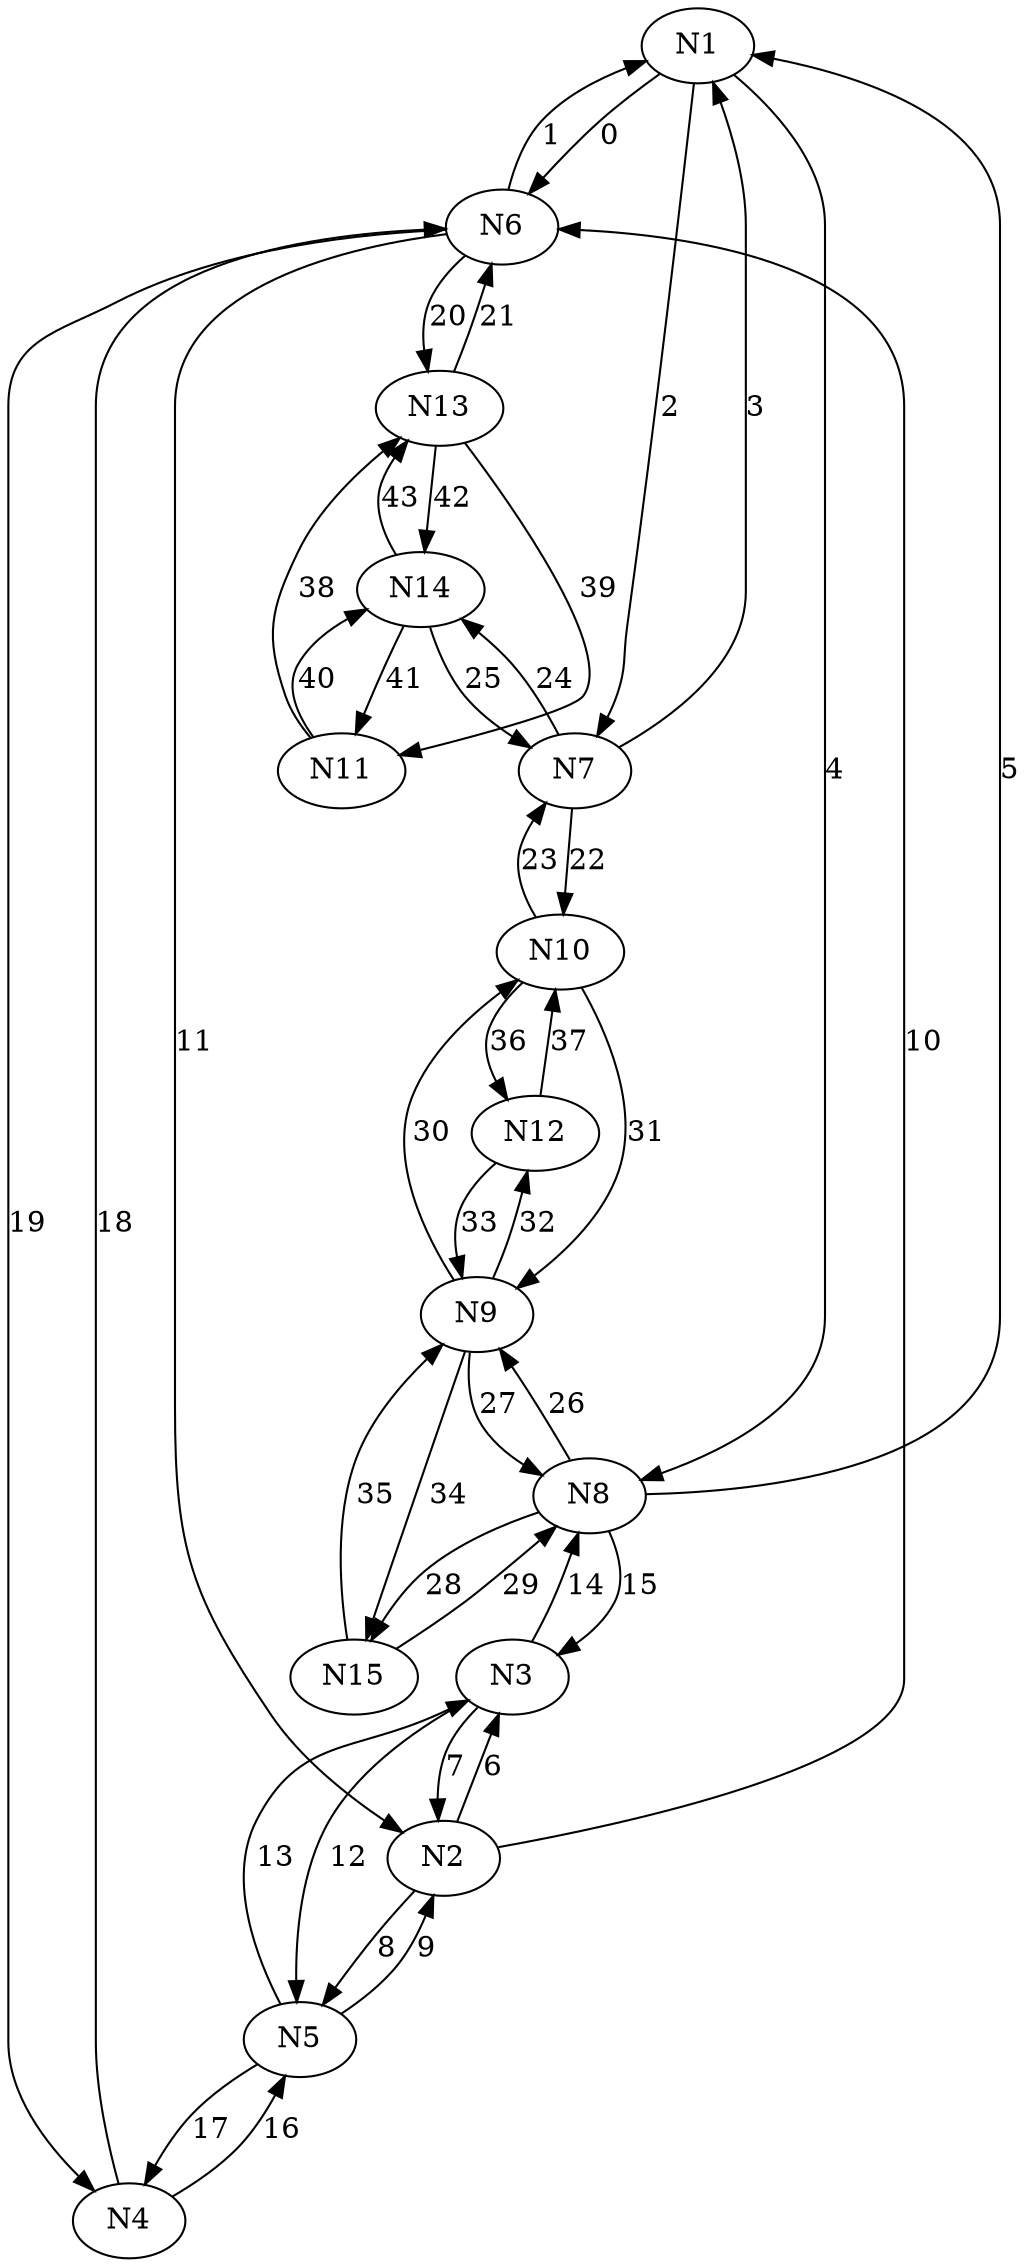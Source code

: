 strict digraph  {
N1 [LabelGraphics="{'fontSize': 20}", cpu=10, graphics="{'x': 223.25, 'y': 214.4, 'h': 20, 'w': 60, 'fill': '#cccccc', 'outline': '#000000', 'type': 'ellipse'}"];
N2 [LabelGraphics="{'fontSize': 20}", cpu=15, graphics="{'x': 388.47, 'y': 260.62, 'h': 20, 'w': 60, 'fill': '#cccccc', 'outline': '#000000', 'type': 'ellipse'}"];
N3 [LabelGraphics="{'fontSize': 20}", cpu=15, graphics="{'x': 452.4, 'y': 232.1, 'h': 20, 'w': 60, 'fill': '#cccccc', 'outline': '#000000', 'type': 'ellipse'}"];
N4 [LabelGraphics="{'fontSize': 20}", cpu=3, graphics="{'x': 263.57, 'y': 416.01, 'h': 20, 'w': 60, 'fill': '#cccccc', 'outline': '#000000', 'type': 'ellipse'}"];
N5 [LabelGraphics="{'fontSize': 20}", cpu=4, graphics="{'x': 396.34, 'y': 427.81, 'h': 20, 'w': 60, 'fill': '#cccccc', 'outline': '#000000', 'type': 'ellipse'}"];
N6 [LabelGraphics="{'fontSize': 20}", cpu=14, graphics="{'x': 278.32, 'y': 309.8, 'h': 20, 'w': 60, 'fill': '#cccccc', 'outline': '#000000', 'type': 'ellipse'}"];
N7 [LabelGraphics="{'fontSize': 20}", cpu=16, graphics="{'x': 126.87, 'y': 140.64, 'h': 20, 'w': 60, 'fill': '#cccccc', 'outline': '#000000', 'type': 'ellipse'}"];
N8 [LabelGraphics="{'fontSize': 20}", cpu=16, graphics="{'x': 322.58, 'y': 165.22, 'h': 20, 'w': 60, 'fill': '#cccccc', 'outline': '#000000', 'type': 'ellipse'}"];
N9 [LabelGraphics="{'fontSize': 20}", cpu=14, graphics="{'x': 257.67, 'y': 111.13, 'h': 20, 'w': 60, 'fill': '#cccccc', 'outline': '#000000', 'type': 'ellipse'}"];
N10 [LabelGraphics="{'fontSize': 20}", cpu=9, graphics="{'x': 89.5, 'y': 61.96, 'h': 20, 'w': 60, 'fill': '#cccccc', 'outline': '#000000', 'type': 'ellipse'}"];
N11 [LabelGraphics="{'fontSize': 20}", cpu=3, graphics="{'x': 0.0, 'y': 328.48, 'h': 20, 'w': 60, 'fill': '#cccccc', 'outline': '#000000', 'type': 'ellipse'}"];
N12 [LabelGraphics="{'fontSize': 20}", cpu=5, graphics="{'x': 193.75, 'y': 0.0, 'h': 20, 'w': 60, 'fill': '#cccccc', 'outline': '#000000', 'type': 'ellipse'}"];
N13 [LabelGraphics="{'fontSize': 20}", cpu=6, graphics="{'x': 157.36, 'y': 400.28, 'h': 20, 'w': 60, 'fill': '#cccccc', 'outline': '#000000', 'type': 'ellipse'}"];
N14 [LabelGraphics="{'fontSize': 20}", cpu=6, graphics="{'x': 40.32, 'y': 243.9, 'h': 20, 'w': 60, 'fill': '#cccccc', 'outline': '#000000', 'type': 'ellipse'}"];
N15 [LabelGraphics="{'fontSize': 20}", cpu=5, graphics="{'x': 400.28, 'y': 34.42, 'h': 20, 'w': 60, 'fill': '#cccccc', 'outline': '#000000', 'type': 'ellipse'}"];
N1 -> N6  [delay=5, graphics="{'fill': '#000000', 'width': 1, 'style': 'standard'}", id=0, label=0, maxRate=10, max_rate=10];
N1 -> N7  [delay=4, graphics="{'fill': '#000000', 'width': 1, 'style': 'standard'}", id=2, label=2, maxRate=5, max_rate=5];
N1 -> N8  [delay=2, graphics="{'fill': '#000000', 'width': 1, 'style': 'standard'}", id=4, label=4, maxRate=16, max_rate=16];
N2 -> N3  [delay=4, graphics="{'fill': '#000000', 'width': 1, 'style': 'standard'}", id=6, label=6, maxRate=10, max_rate=10];
N2 -> N5  [delay=7, graphics="{'fill': '#000000', 'width': 1, 'style': 'standard'}", id=8, label=8, maxRate=6, max_rate=6];
N2 -> N6  [delay=2, graphics="{'fill': '#000000', 'width': 1, 'style': 'standard'}", id=10, label=10, maxRate=10, max_rate=10];
N3 -> N2  [delay=4, graphics="{'fill': '#000000', 'width': 1, 'style': 'standard'}", id=7, label=7, maxRate=10, max_rate=10];
N3 -> N5  [delay=6, graphics="{'fill': '#000000', 'width': 1, 'style': 'standard'}", id=12, label=12, maxRate=8, max_rate=8];
N3 -> N8  [delay=2, graphics="{'fill': '#000000', 'width': 1, 'style': 'standard'}", id=14, label=14, maxRate=10, max_rate=10];
N4 -> N5  [delay=2, graphics="{'fill': '#000000', 'width': 1, 'style': 'standard'}", id=16, label=16, maxRate=11, max_rate=11];
N4 -> N6  [delay=9, graphics="{'fill': '#000000', 'width': 1, 'style': 'standard'}", id=18, label=18, maxRate=10, max_rate=10];
N5 -> N2  [delay=7, graphics="{'fill': '#000000', 'width': 1, 'style': 'standard'}", id=9, label=9, maxRate=6, max_rate=6];
N5 -> N3  [delay=6, graphics="{'fill': '#000000', 'width': 1, 'style': 'standard'}", id=13, label=13, maxRate=8, max_rate=8];
N5 -> N4  [delay=2, graphics="{'fill': '#000000', 'width': 1, 'style': 'standard'}", id=17, label=17, maxRate=11, max_rate=11];
N6 -> N1  [delay=5, graphics="{'fill': '#000000', 'width': 1, 'style': 'standard'}", id=1, label=1, maxRate=10, max_rate=10];
N6 -> N2  [delay=2, graphics="{'fill': '#000000', 'width': 1, 'style': 'standard'}", id=11, label=11, maxRate=10, max_rate=10];
N6 -> N4  [delay=9, graphics="{'fill': '#000000', 'width': 1, 'style': 'standard'}", id=19, label=19, maxRate=10, max_rate=10];
N6 -> N13  [delay=5, graphics="{'fill': '#000000', 'width': 1, 'style': 'standard'}", id=20, label=20, maxRate=7, max_rate=7];
N7 -> N1  [delay=4, graphics="{'fill': '#000000', 'width': 1, 'style': 'standard'}", id=3, label=3, maxRate=5, max_rate=5];
N7 -> N10  [delay=8, graphics="{'fill': '#000000', 'width': 1, 'style': 'standard'}", id=22, label=22, maxRate=12, max_rate=12];
N7 -> N14  [delay=5, graphics="{'fill': '#000000', 'width': 1, 'style': 'standard'}", id=24, label=24, maxRate=9, max_rate=9];
N8 -> N1  [delay=2, graphics="{'fill': '#000000', 'width': 1, 'style': 'standard'}", id=5, label=5, maxRate=16, max_rate=16];
N8 -> N3  [delay=2, graphics="{'fill': '#000000', 'width': 1, 'style': 'standard'}", id=15, label=15, maxRate=10, max_rate=10];
N8 -> N9  [delay=9, graphics="{'fill': '#000000', 'width': 1, 'style': 'standard'}", id=26, label=26, maxRate=15, max_rate=15];
N8 -> N15  [delay=7, graphics="{'fill': '#000000', 'width': 1, 'style': 'standard'}", id=28, label=28, maxRate=13, max_rate=13];
N9 -> N8  [delay=9, graphics="{'fill': '#000000', 'width': 1, 'style': 'standard'}", id=27, label=27, maxRate=15, max_rate=15];
N9 -> N10  [delay=2, graphics="{'fill': '#000000', 'width': 1, 'style': 'standard'}", id=30, label=30, maxRate=16, max_rate=16];
N9 -> N12  [delay=8, graphics="{'fill': '#000000', 'width': 1, 'style': 'standard'}", id=32, label=32, maxRate=11, max_rate=11];
N9 -> N15  [delay=7, graphics="{'fill': '#000000', 'width': 1, 'style': 'standard'}", id=34, label=34, maxRate=8, max_rate=8];
N10 -> N7  [delay=8, graphics="{'fill': '#000000', 'width': 1, 'style': 'standard'}", id=23, label=23, maxRate=12, max_rate=12];
N10 -> N9  [delay=2, graphics="{'fill': '#000000', 'width': 1, 'style': 'standard'}", id=31, label=31, maxRate=16, max_rate=16];
N10 -> N12  [delay=4, graphics="{'fill': '#000000', 'width': 1, 'style': 'standard'}", id=36, label=36, maxRate=12, max_rate=12];
N11 -> N13  [delay=9, graphics="{'fill': '#000000', 'width': 1, 'style': 'standard'}", id=38, label=38, maxRate=13, max_rate=13];
N11 -> N14  [delay=7, graphics="{'fill': '#000000', 'width': 1, 'style': 'standard'}", id=40, label=40, maxRate=6, max_rate=6];
N12 -> N9  [delay=8, graphics="{'fill': '#000000', 'width': 1, 'style': 'standard'}", id=33, label=33, maxRate=11, max_rate=11];
N12 -> N10  [delay=4, graphics="{'fill': '#000000', 'width': 1, 'style': 'standard'}", id=37, label=37, maxRate=12, max_rate=12];
N13 -> N6  [delay=5, graphics="{'fill': '#000000', 'width': 1, 'style': 'standard'}", id=21, label=21, maxRate=7, max_rate=7];
N13 -> N11  [delay=9, graphics="{'fill': '#000000', 'width': 1, 'style': 'standard'}", id=39, label=39, maxRate=13, max_rate=13];
N13 -> N14  [delay=4, graphics="{'fill': '#000000', 'width': 1, 'style': 'standard'}", id=42, label=42, maxRate=17, max_rate=17];
N14 -> N7  [delay=5, graphics="{'fill': '#000000', 'width': 1, 'style': 'standard'}", id=25, label=25, maxRate=9, max_rate=9];
N14 -> N11  [delay=7, graphics="{'fill': '#000000', 'width': 1, 'style': 'standard'}", id=41, label=41, maxRate=6, max_rate=6];
N14 -> N13  [delay=4, graphics="{'fill': '#000000', 'width': 1, 'style': 'standard'}", id=43, label=43, maxRate=17, max_rate=17];
N15 -> N8  [delay=7, graphics="{'fill': '#000000', 'width': 1, 'style': 'standard'}", id=29, label=29, maxRate=13, max_rate=13];
N15 -> N9  [delay=7, graphics="{'fill': '#000000', 'width': 1, 'style': 'standard'}", id=35, label=35, maxRate=8, max_rate=8];
}
